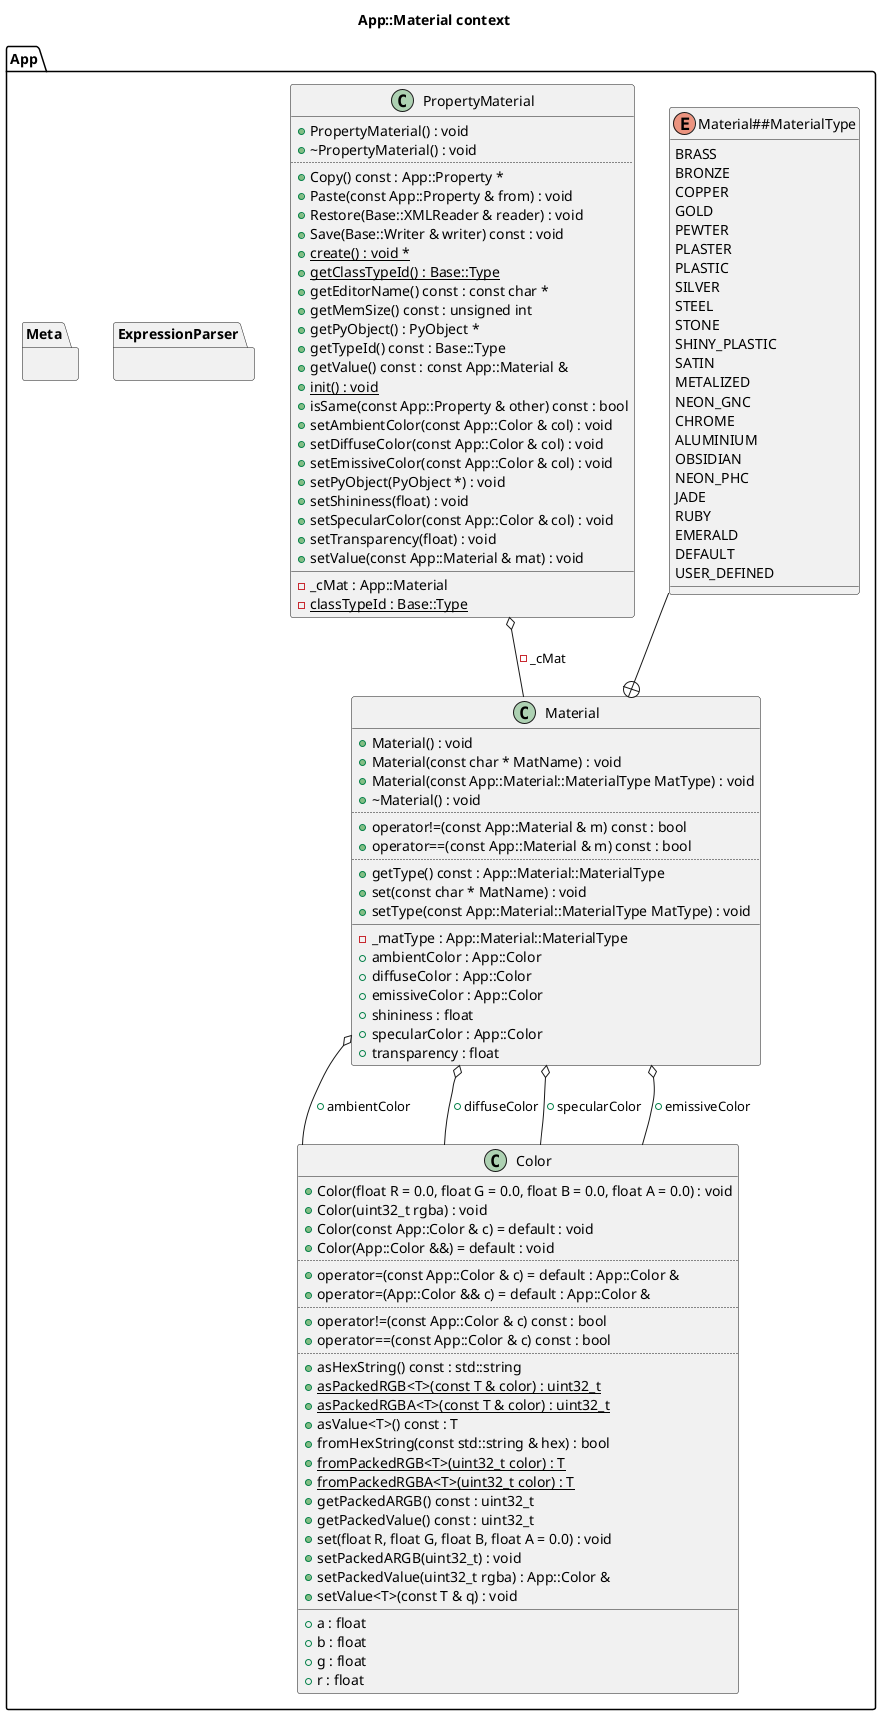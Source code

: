 @startuml
title App::Material context
package [App] as C_0002285326295477687690 {
class "Color" as C_0000893888748986783972
class C_0000893888748986783972 [[https://github.com/FreeCAD/FreeCAD/blob/f6708547a9bb3f71a4aaade12109f511a72c207c/src/App/Color.h#L39{Color}]] {
+Color(float R = 0.0, float G = 0.0, float B = 0.0, float A = 0.0) : void [[[https://github.com/FreeCAD/FreeCAD/blob/f6708547a9bb3f71a4aaade12109f511a72c207c/src/App/Color.h#L46{Color}]]]
+Color(uint32_t rgba) : void [[[https://github.com/FreeCAD/FreeCAD/blob/f6708547a9bb3f71a4aaade12109f511a72c207c/src/App/Color.h#L52{Color}]]]
+Color(const App::Color & c) = default : void [[[https://github.com/FreeCAD/FreeCAD/blob/f6708547a9bb3f71a4aaade12109f511a72c207c/src/App/Color.h#L55{Color}]]]
+Color(App::Color &&) = default : void [[[https://github.com/FreeCAD/FreeCAD/blob/f6708547a9bb3f71a4aaade12109f511a72c207c/src/App/Color.h#L56{Color}]]]
..
+operator=(const App::Color & c) = default : App::Color & [[[https://github.com/FreeCAD/FreeCAD/blob/f6708547a9bb3f71a4aaade12109f511a72c207c/src/App/Color.h#L66{operator=}]]]
+operator=(App::Color && c) = default : App::Color & [[[https://github.com/FreeCAD/FreeCAD/blob/f6708547a9bb3f71a4aaade12109f511a72c207c/src/App/Color.h#L67{operator=}]]]
..
+operator!=(const App::Color & c) const : bool [[[https://github.com/FreeCAD/FreeCAD/blob/f6708547a9bb3f71a4aaade12109f511a72c207c/src/App/Color.h#L60{operator!=}]]]
+operator==(const App::Color & c) const : bool [[[https://github.com/FreeCAD/FreeCAD/blob/f6708547a9bb3f71a4aaade12109f511a72c207c/src/App/Color.h#L59{operator==}]]]
..
+asHexString() const : std::string [[[https://github.com/FreeCAD/FreeCAD/blob/f6708547a9bb3f71a4aaade12109f511a72c207c/src/App/Color.h#L129{asHexString}]]]
{static} +asPackedRGB<T>(const T & color) : uint32_t
{static} +asPackedRGBA<T>(const T & color) : uint32_t
+asValue<T>() const : T
+fromHexString(const std::string & hex) : bool [[[https://github.com/FreeCAD/FreeCAD/blob/f6708547a9bb3f71a4aaade12109f511a72c207c/src/App/Color.h#L135{fromHexString}]]]
{static} +fromPackedRGB<T>(uint32_t color) : T
{static} +fromPackedRGBA<T>(uint32_t color) : T
+getPackedARGB() const : uint32_t [[[https://github.com/FreeCAD/FreeCAD/blob/f6708547a9bb3f71a4aaade12109f511a72c207c/src/App/Color.h#L85{getPackedARGB}]]]
+getPackedValue() const : uint32_t [[[https://github.com/FreeCAD/FreeCAD/blob/f6708547a9bb3f71a4aaade12109f511a72c207c/src/App/Color.h#L81{getPackedValue}]]]
+set(float R, float G, float B, float A = 0.0) : void [[[https://github.com/FreeCAD/FreeCAD/blob/f6708547a9bb3f71a4aaade12109f511a72c207c/src/App/Color.h#L65{set}]]]
+setPackedARGB(uint32_t) : void [[[https://github.com/FreeCAD/FreeCAD/blob/f6708547a9bb3f71a4aaade12109f511a72c207c/src/App/Color.h#L89{setPackedARGB}]]]
+setPackedValue(uint32_t rgba) : App::Color & [[[https://github.com/FreeCAD/FreeCAD/blob/f6708547a9bb3f71a4aaade12109f511a72c207c/src/App/Color.h#L75{setPackedValue}]]]
+setValue<T>(const T & q) : void
__
+a : float [[[https://github.com/FreeCAD/FreeCAD/blob/f6708547a9bb3f71a4aaade12109f511a72c207c/src/App/Color.h#L138{a}]]]
+b : float [[[https://github.com/FreeCAD/FreeCAD/blob/f6708547a9bb3f71a4aaade12109f511a72c207c/src/App/Color.h#L138{b}]]]
+g : float [[[https://github.com/FreeCAD/FreeCAD/blob/f6708547a9bb3f71a4aaade12109f511a72c207c/src/App/Color.h#L138{g}]]]
+r : float [[[https://github.com/FreeCAD/FreeCAD/blob/f6708547a9bb3f71a4aaade12109f511a72c207c/src/App/Color.h#L138{r}]]]
}
class "Material" as C_0001491575486060358970
class C_0001491575486060358970 [[https://github.com/FreeCAD/FreeCAD/blob/f6708547a9bb3f71a4aaade12109f511a72c207c/src/App/Material.h#L34{Material}]] {
+Material() : void [[[https://github.com/FreeCAD/FreeCAD/blob/f6708547a9bb3f71a4aaade12109f511a72c207c/src/App/Material.h#L68{Material}]]]
+Material(const char * MatName) : void [[[https://github.com/FreeCAD/FreeCAD/blob/f6708547a9bb3f71a4aaade12109f511a72c207c/src/App/Material.h#L72{Material}]]]
+Material(const App::Material::MaterialType MatType) : void [[[https://github.com/FreeCAD/FreeCAD/blob/f6708547a9bb3f71a4aaade12109f511a72c207c/src/App/Material.h#L74{Material}]]]
+~Material() : void [[[https://github.com/FreeCAD/FreeCAD/blob/f6708547a9bb3f71a4aaade12109f511a72c207c/src/App/Material.h#L76{~Material}]]]
..
+operator!=(const App::Material & m) const : bool [[[https://github.com/FreeCAD/FreeCAD/blob/f6708547a9bb3f71a4aaade12109f511a72c207c/src/App/Material.h#L135{operator!=}]]]
+operator==(const App::Material & m) const : bool [[[https://github.com/FreeCAD/FreeCAD/blob/f6708547a9bb3f71a4aaade12109f511a72c207c/src/App/Material.h#L128{operator==}]]]
..
+getType() const : App::Material::MaterialType [[[https://github.com/FreeCAD/FreeCAD/blob/f6708547a9bb3f71a4aaade12109f511a72c207c/src/App/Material.h#L115{getType}]]]
+set(const char * MatName) : void [[[https://github.com/FreeCAD/FreeCAD/blob/f6708547a9bb3f71a4aaade12109f511a72c207c/src/App/Material.h#L106{set}]]]
+setType(const App::Material::MaterialType MatType) : void [[[https://github.com/FreeCAD/FreeCAD/blob/f6708547a9bb3f71a4aaade12109f511a72c207c/src/App/Material.h#L111{setType}]]]
__
-_matType : App::Material::MaterialType [[[https://github.com/FreeCAD/FreeCAD/blob/f6708547a9bb3f71a4aaade12109f511a72c207c/src/App/Material.h#L141{_matType}]]]
+ambientColor : App::Color [[[https://github.com/FreeCAD/FreeCAD/blob/f6708547a9bb3f71a4aaade12109f511a72c207c/src/App/Material.h#L120{ambientColor}]]]
+diffuseColor : App::Color [[[https://github.com/FreeCAD/FreeCAD/blob/f6708547a9bb3f71a4aaade12109f511a72c207c/src/App/Material.h#L121{diffuseColor}]]]
+emissiveColor : App::Color [[[https://github.com/FreeCAD/FreeCAD/blob/f6708547a9bb3f71a4aaade12109f511a72c207c/src/App/Material.h#L123{emissiveColor}]]]
+shininess : float [[[https://github.com/FreeCAD/FreeCAD/blob/f6708547a9bb3f71a4aaade12109f511a72c207c/src/App/Material.h#L124{shininess}]]]
+specularColor : App::Color [[[https://github.com/FreeCAD/FreeCAD/blob/f6708547a9bb3f71a4aaade12109f511a72c207c/src/App/Material.h#L122{specularColor}]]]
+transparency : float [[[https://github.com/FreeCAD/FreeCAD/blob/f6708547a9bb3f71a4aaade12109f511a72c207c/src/App/Material.h#L125{transparency}]]]
}
enum "Material##MaterialType" as C_0001822100857990002443
enum C_0001822100857990002443 [[https://github.com/FreeCAD/FreeCAD/blob/f6708547a9bb3f71a4aaade12109f511a72c207c/src/App/Material.h#L37{Material##MaterialType}]] {
BRASS
BRONZE
COPPER
GOLD
PEWTER
PLASTER
PLASTIC
SILVER
STEEL
STONE
SHINY_PLASTIC
SATIN
METALIZED
NEON_GNC
CHROME
ALUMINIUM
OBSIDIAN
NEON_PHC
JADE
RUBY
EMERALD
DEFAULT
USER_DEFINED
}
class "PropertyMaterial" as C_0000858154978644432353
class C_0000858154978644432353 [[https://github.com/FreeCAD/FreeCAD/blob/f6708547a9bb3f71a4aaade12109f511a72c207c/src/App/PropertyStandard.h#L1006{PropertyMaterial}]] {
+PropertyMaterial() : void [[[https://github.com/FreeCAD/FreeCAD/blob/f6708547a9bb3f71a4aaade12109f511a72c207c/src/App/PropertyStandard.h#L1016{PropertyMaterial}]]]
+~PropertyMaterial() : void [[[https://github.com/FreeCAD/FreeCAD/blob/f6708547a9bb3f71a4aaade12109f511a72c207c/src/App/PropertyStandard.h#L1022{~PropertyMaterial}]]]
..
+Copy() const : App::Property * [[[https://github.com/FreeCAD/FreeCAD/blob/f6708547a9bb3f71a4aaade12109f511a72c207c/src/App/PropertyStandard.h#L1046{Copy}]]]
+Paste(const App::Property & from) : void [[[https://github.com/FreeCAD/FreeCAD/blob/f6708547a9bb3f71a4aaade12109f511a72c207c/src/App/PropertyStandard.h#L1047{Paste}]]]
+Restore(Base::XMLReader & reader) : void [[[https://github.com/FreeCAD/FreeCAD/blob/f6708547a9bb3f71a4aaade12109f511a72c207c/src/App/PropertyStandard.h#L1042{Restore}]]]
+Save(Base::Writer & writer) const : void [[[https://github.com/FreeCAD/FreeCAD/blob/f6708547a9bb3f71a4aaade12109f511a72c207c/src/App/PropertyStandard.h#L1041{Save}]]]
{static} +create() : void * [[[https://github.com/FreeCAD/FreeCAD/blob/f6708547a9bb3f71a4aaade12109f511a72c207c/src/App/PropertyStandard.h#L1008{create}]]]
{static} +getClassTypeId() : Base::Type [[[https://github.com/FreeCAD/FreeCAD/blob/f6708547a9bb3f71a4aaade12109f511a72c207c/src/App/PropertyStandard.h#L1008{getClassTypeId}]]]
+getEditorName() const : const char * [[[https://github.com/FreeCAD/FreeCAD/blob/f6708547a9bb3f71a4aaade12109f511a72c207c/src/App/PropertyStandard.h#L1044{getEditorName}]]]
+getMemSize() const : unsigned int [[[https://github.com/FreeCAD/FreeCAD/blob/f6708547a9bb3f71a4aaade12109f511a72c207c/src/App/PropertyStandard.h#L1049{getMemSize}]]]
+getPyObject() : PyObject * [[[https://github.com/FreeCAD/FreeCAD/blob/f6708547a9bb3f71a4aaade12109f511a72c207c/src/App/PropertyStandard.h#L1038{getPyObject}]]]
+getTypeId() const : Base::Type [[[https://github.com/FreeCAD/FreeCAD/blob/f6708547a9bb3f71a4aaade12109f511a72c207c/src/App/PropertyStandard.h#L1008{getTypeId}]]]
+getValue() const : const App::Material & [[[https://github.com/FreeCAD/FreeCAD/blob/f6708547a9bb3f71a4aaade12109f511a72c207c/src/App/PropertyStandard.h#L1036{getValue}]]]
{static} +init() : void [[[https://github.com/FreeCAD/FreeCAD/blob/f6708547a9bb3f71a4aaade12109f511a72c207c/src/App/PropertyStandard.h#L1008{init}]]]
+isSame(const App::Property & other) const : bool [[[https://github.com/FreeCAD/FreeCAD/blob/f6708547a9bb3f71a4aaade12109f511a72c207c/src/App/PropertyStandard.h#L1051{isSame}]]]
+setAmbientColor(const App::Color & col) : void [[[https://github.com/FreeCAD/FreeCAD/blob/f6708547a9bb3f71a4aaade12109f511a72c207c/src/App/PropertyStandard.h#L1027{setAmbientColor}]]]
+setDiffuseColor(const App::Color & col) : void [[[https://github.com/FreeCAD/FreeCAD/blob/f6708547a9bb3f71a4aaade12109f511a72c207c/src/App/PropertyStandard.h#L1028{setDiffuseColor}]]]
+setEmissiveColor(const App::Color & col) : void [[[https://github.com/FreeCAD/FreeCAD/blob/f6708547a9bb3f71a4aaade12109f511a72c207c/src/App/PropertyStandard.h#L1030{setEmissiveColor}]]]
+setPyObject(PyObject *) : void [[[https://github.com/FreeCAD/FreeCAD/blob/f6708547a9bb3f71a4aaade12109f511a72c207c/src/App/PropertyStandard.h#L1039{setPyObject}]]]
+setShininess(float) : void [[[https://github.com/FreeCAD/FreeCAD/blob/f6708547a9bb3f71a4aaade12109f511a72c207c/src/App/PropertyStandard.h#L1031{setShininess}]]]
+setSpecularColor(const App::Color & col) : void [[[https://github.com/FreeCAD/FreeCAD/blob/f6708547a9bb3f71a4aaade12109f511a72c207c/src/App/PropertyStandard.h#L1029{setSpecularColor}]]]
+setTransparency(float) : void [[[https://github.com/FreeCAD/FreeCAD/blob/f6708547a9bb3f71a4aaade12109f511a72c207c/src/App/PropertyStandard.h#L1032{setTransparency}]]]
+setValue(const App::Material & mat) : void [[[https://github.com/FreeCAD/FreeCAD/blob/f6708547a9bb3f71a4aaade12109f511a72c207c/src/App/PropertyStandard.h#L1026{setValue}]]]
__
-_cMat : App::Material [[[https://github.com/FreeCAD/FreeCAD/blob/f6708547a9bb3f71a4aaade12109f511a72c207c/src/App/PropertyStandard.h#L1059{_cMat}]]]
{static} -classTypeId : Base::Type [[[https://github.com/FreeCAD/FreeCAD/blob/f6708547a9bb3f71a4aaade12109f511a72c207c/src/App/PropertyStandard.h#L1008{classTypeId}]]]
}
package [ExpressionParser] as C_0000905861183269213715 {
}
package [Meta] as C_0002283864520314866053 {
}
}
C_0001491575486060358970 o-- C_0000893888748986783972 : +ambientColor
C_0001491575486060358970 o-- C_0000893888748986783972 : +diffuseColor
C_0001491575486060358970 o-- C_0000893888748986783972 : +specularColor
C_0001491575486060358970 o-- C_0000893888748986783972 : +emissiveColor
C_0001822100857990002443 --+ C_0001491575486060358970
C_0000858154978644432353 o-- C_0001491575486060358970 : -_cMat

'Generated with clang-uml, version 0.4.0-14-g26abb71
'LLVM version Ubuntu clang version 15.0.7
@enduml
